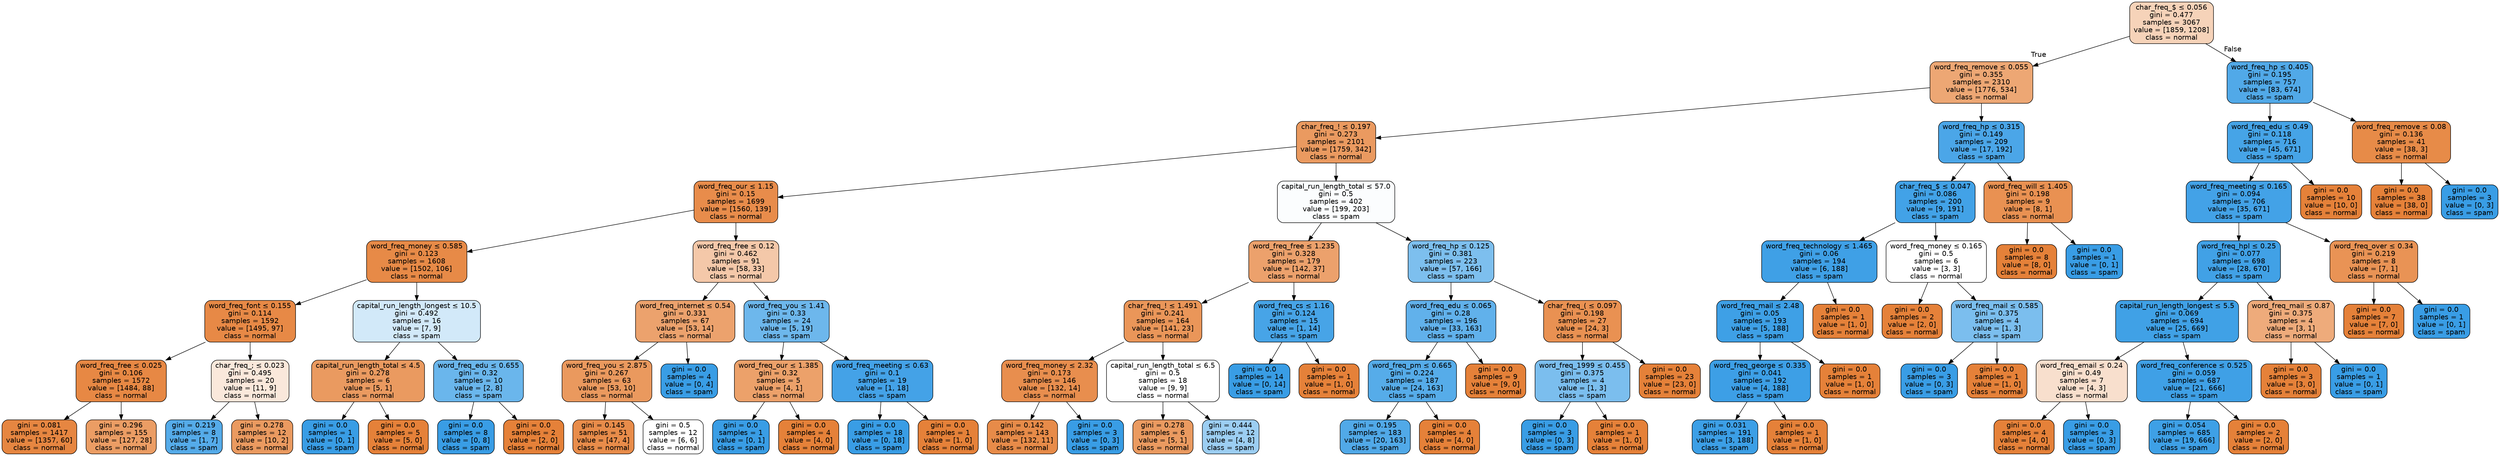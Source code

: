 digraph Tree {
node [shape=box, style="filled, rounded", color="black", fontname=helvetica] ;
edge [fontname=helvetica] ;
0 [label=<char_freq_$ &le; 0.056<br/>gini = 0.477<br/>samples = 3067<br/>value = [1859, 1208]<br/>class = normal>, fillcolor="#e5813959"] ;
1 [label=<word_freq_remove &le; 0.055<br/>gini = 0.355<br/>samples = 2310<br/>value = [1776, 534]<br/>class = normal>, fillcolor="#e58139b2"] ;
0 -> 1 [labeldistance=2.5, labelangle=45, headlabel="True"] ;
2 [label=<char_freq_! &le; 0.197<br/>gini = 0.273<br/>samples = 2101<br/>value = [1759, 342]<br/>class = normal>, fillcolor="#e58139cd"] ;
1 -> 2 ;
3 [label=<word_freq_our &le; 1.15<br/>gini = 0.15<br/>samples = 1699<br/>value = [1560, 139]<br/>class = normal>, fillcolor="#e58139e8"] ;
2 -> 3 ;
4 [label=<word_freq_money &le; 0.585<br/>gini = 0.123<br/>samples = 1608<br/>value = [1502, 106]<br/>class = normal>, fillcolor="#e58139ed"] ;
3 -> 4 ;
5 [label=<word_freq_font &le; 0.155<br/>gini = 0.114<br/>samples = 1592<br/>value = [1495, 97]<br/>class = normal>, fillcolor="#e58139ee"] ;
4 -> 5 ;
6 [label=<word_freq_free &le; 0.025<br/>gini = 0.106<br/>samples = 1572<br/>value = [1484, 88]<br/>class = normal>, fillcolor="#e58139f0"] ;
5 -> 6 ;
7 [label=<gini = 0.081<br/>samples = 1417<br/>value = [1357, 60]<br/>class = normal>, fillcolor="#e58139f4"] ;
6 -> 7 ;
8 [label=<gini = 0.296<br/>samples = 155<br/>value = [127, 28]<br/>class = normal>, fillcolor="#e58139c7"] ;
6 -> 8 ;
9 [label=<char_freq_; &le; 0.023<br/>gini = 0.495<br/>samples = 20<br/>value = [11, 9]<br/>class = normal>, fillcolor="#e581392e"] ;
5 -> 9 ;
10 [label=<gini = 0.219<br/>samples = 8<br/>value = [1, 7]<br/>class = spam>, fillcolor="#399de5db"] ;
9 -> 10 ;
11 [label=<gini = 0.278<br/>samples = 12<br/>value = [10, 2]<br/>class = normal>, fillcolor="#e58139cc"] ;
9 -> 11 ;
12 [label=<capital_run_length_longest &le; 10.5<br/>gini = 0.492<br/>samples = 16<br/>value = [7, 9]<br/>class = spam>, fillcolor="#399de539"] ;
4 -> 12 ;
13 [label=<capital_run_length_total &le; 4.5<br/>gini = 0.278<br/>samples = 6<br/>value = [5, 1]<br/>class = normal>, fillcolor="#e58139cc"] ;
12 -> 13 ;
14 [label=<gini = 0.0<br/>samples = 1<br/>value = [0, 1]<br/>class = spam>, fillcolor="#399de5ff"] ;
13 -> 14 ;
15 [label=<gini = 0.0<br/>samples = 5<br/>value = [5, 0]<br/>class = normal>, fillcolor="#e58139ff"] ;
13 -> 15 ;
16 [label=<word_freq_edu &le; 0.655<br/>gini = 0.32<br/>samples = 10<br/>value = [2, 8]<br/>class = spam>, fillcolor="#399de5bf"] ;
12 -> 16 ;
17 [label=<gini = 0.0<br/>samples = 8<br/>value = [0, 8]<br/>class = spam>, fillcolor="#399de5ff"] ;
16 -> 17 ;
18 [label=<gini = 0.0<br/>samples = 2<br/>value = [2, 0]<br/>class = normal>, fillcolor="#e58139ff"] ;
16 -> 18 ;
19 [label=<word_freq_free &le; 0.12<br/>gini = 0.462<br/>samples = 91<br/>value = [58, 33]<br/>class = normal>, fillcolor="#e581396e"] ;
3 -> 19 ;
20 [label=<word_freq_internet &le; 0.54<br/>gini = 0.331<br/>samples = 67<br/>value = [53, 14]<br/>class = normal>, fillcolor="#e58139bc"] ;
19 -> 20 ;
21 [label=<word_freq_you &le; 2.875<br/>gini = 0.267<br/>samples = 63<br/>value = [53, 10]<br/>class = normal>, fillcolor="#e58139cf"] ;
20 -> 21 ;
22 [label=<gini = 0.145<br/>samples = 51<br/>value = [47, 4]<br/>class = normal>, fillcolor="#e58139e9"] ;
21 -> 22 ;
23 [label=<gini = 0.5<br/>samples = 12<br/>value = [6, 6]<br/>class = normal>, fillcolor="#e5813900"] ;
21 -> 23 ;
24 [label=<gini = 0.0<br/>samples = 4<br/>value = [0, 4]<br/>class = spam>, fillcolor="#399de5ff"] ;
20 -> 24 ;
25 [label=<word_freq_you &le; 1.41<br/>gini = 0.33<br/>samples = 24<br/>value = [5, 19]<br/>class = spam>, fillcolor="#399de5bc"] ;
19 -> 25 ;
26 [label=<word_freq_our &le; 1.385<br/>gini = 0.32<br/>samples = 5<br/>value = [4, 1]<br/>class = normal>, fillcolor="#e58139bf"] ;
25 -> 26 ;
27 [label=<gini = 0.0<br/>samples = 1<br/>value = [0, 1]<br/>class = spam>, fillcolor="#399de5ff"] ;
26 -> 27 ;
28 [label=<gini = 0.0<br/>samples = 4<br/>value = [4, 0]<br/>class = normal>, fillcolor="#e58139ff"] ;
26 -> 28 ;
29 [label=<word_freq_meeting &le; 0.63<br/>gini = 0.1<br/>samples = 19<br/>value = [1, 18]<br/>class = spam>, fillcolor="#399de5f1"] ;
25 -> 29 ;
30 [label=<gini = 0.0<br/>samples = 18<br/>value = [0, 18]<br/>class = spam>, fillcolor="#399de5ff"] ;
29 -> 30 ;
31 [label=<gini = 0.0<br/>samples = 1<br/>value = [1, 0]<br/>class = normal>, fillcolor="#e58139ff"] ;
29 -> 31 ;
32 [label=<capital_run_length_total &le; 57.0<br/>gini = 0.5<br/>samples = 402<br/>value = [199, 203]<br/>class = spam>, fillcolor="#399de505"] ;
2 -> 32 ;
33 [label=<word_freq_free &le; 1.235<br/>gini = 0.328<br/>samples = 179<br/>value = [142, 37]<br/>class = normal>, fillcolor="#e58139bd"] ;
32 -> 33 ;
34 [label=<char_freq_! &le; 1.491<br/>gini = 0.241<br/>samples = 164<br/>value = [141, 23]<br/>class = normal>, fillcolor="#e58139d5"] ;
33 -> 34 ;
35 [label=<word_freq_money &le; 2.32<br/>gini = 0.173<br/>samples = 146<br/>value = [132, 14]<br/>class = normal>, fillcolor="#e58139e4"] ;
34 -> 35 ;
36 [label=<gini = 0.142<br/>samples = 143<br/>value = [132, 11]<br/>class = normal>, fillcolor="#e58139ea"] ;
35 -> 36 ;
37 [label=<gini = 0.0<br/>samples = 3<br/>value = [0, 3]<br/>class = spam>, fillcolor="#399de5ff"] ;
35 -> 37 ;
38 [label=<capital_run_length_total &le; 6.5<br/>gini = 0.5<br/>samples = 18<br/>value = [9, 9]<br/>class = normal>, fillcolor="#e5813900"] ;
34 -> 38 ;
39 [label=<gini = 0.278<br/>samples = 6<br/>value = [5, 1]<br/>class = normal>, fillcolor="#e58139cc"] ;
38 -> 39 ;
40 [label=<gini = 0.444<br/>samples = 12<br/>value = [4, 8]<br/>class = spam>, fillcolor="#399de57f"] ;
38 -> 40 ;
41 [label=<word_freq_cs &le; 1.16<br/>gini = 0.124<br/>samples = 15<br/>value = [1, 14]<br/>class = spam>, fillcolor="#399de5ed"] ;
33 -> 41 ;
42 [label=<gini = 0.0<br/>samples = 14<br/>value = [0, 14]<br/>class = spam>, fillcolor="#399de5ff"] ;
41 -> 42 ;
43 [label=<gini = 0.0<br/>samples = 1<br/>value = [1, 0]<br/>class = normal>, fillcolor="#e58139ff"] ;
41 -> 43 ;
44 [label=<word_freq_hp &le; 0.125<br/>gini = 0.381<br/>samples = 223<br/>value = [57, 166]<br/>class = spam>, fillcolor="#399de5a7"] ;
32 -> 44 ;
45 [label=<word_freq_edu &le; 0.065<br/>gini = 0.28<br/>samples = 196<br/>value = [33, 163]<br/>class = spam>, fillcolor="#399de5cb"] ;
44 -> 45 ;
46 [label=<word_freq_pm &le; 0.665<br/>gini = 0.224<br/>samples = 187<br/>value = [24, 163]<br/>class = spam>, fillcolor="#399de5d9"] ;
45 -> 46 ;
47 [label=<gini = 0.195<br/>samples = 183<br/>value = [20, 163]<br/>class = spam>, fillcolor="#399de5e0"] ;
46 -> 47 ;
48 [label=<gini = 0.0<br/>samples = 4<br/>value = [4, 0]<br/>class = normal>, fillcolor="#e58139ff"] ;
46 -> 48 ;
49 [label=<gini = 0.0<br/>samples = 9<br/>value = [9, 0]<br/>class = normal>, fillcolor="#e58139ff"] ;
45 -> 49 ;
50 [label=<char_freq_( &le; 0.097<br/>gini = 0.198<br/>samples = 27<br/>value = [24, 3]<br/>class = normal>, fillcolor="#e58139df"] ;
44 -> 50 ;
51 [label=<word_freq_1999 &le; 0.455<br/>gini = 0.375<br/>samples = 4<br/>value = [1, 3]<br/>class = spam>, fillcolor="#399de5aa"] ;
50 -> 51 ;
52 [label=<gini = 0.0<br/>samples = 3<br/>value = [0, 3]<br/>class = spam>, fillcolor="#399de5ff"] ;
51 -> 52 ;
53 [label=<gini = 0.0<br/>samples = 1<br/>value = [1, 0]<br/>class = normal>, fillcolor="#e58139ff"] ;
51 -> 53 ;
54 [label=<gini = 0.0<br/>samples = 23<br/>value = [23, 0]<br/>class = normal>, fillcolor="#e58139ff"] ;
50 -> 54 ;
55 [label=<word_freq_hp &le; 0.315<br/>gini = 0.149<br/>samples = 209<br/>value = [17, 192]<br/>class = spam>, fillcolor="#399de5e8"] ;
1 -> 55 ;
56 [label=<char_freq_$ &le; 0.047<br/>gini = 0.086<br/>samples = 200<br/>value = [9, 191]<br/>class = spam>, fillcolor="#399de5f3"] ;
55 -> 56 ;
57 [label=<word_freq_technology &le; 1.465<br/>gini = 0.06<br/>samples = 194<br/>value = [6, 188]<br/>class = spam>, fillcolor="#399de5f7"] ;
56 -> 57 ;
58 [label=<word_freq_mail &le; 2.48<br/>gini = 0.05<br/>samples = 193<br/>value = [5, 188]<br/>class = spam>, fillcolor="#399de5f8"] ;
57 -> 58 ;
59 [label=<word_freq_george &le; 0.335<br/>gini = 0.041<br/>samples = 192<br/>value = [4, 188]<br/>class = spam>, fillcolor="#399de5fa"] ;
58 -> 59 ;
60 [label=<gini = 0.031<br/>samples = 191<br/>value = [3, 188]<br/>class = spam>, fillcolor="#399de5fb"] ;
59 -> 60 ;
61 [label=<gini = 0.0<br/>samples = 1<br/>value = [1, 0]<br/>class = normal>, fillcolor="#e58139ff"] ;
59 -> 61 ;
62 [label=<gini = 0.0<br/>samples = 1<br/>value = [1, 0]<br/>class = normal>, fillcolor="#e58139ff"] ;
58 -> 62 ;
63 [label=<gini = 0.0<br/>samples = 1<br/>value = [1, 0]<br/>class = normal>, fillcolor="#e58139ff"] ;
57 -> 63 ;
64 [label=<word_freq_money &le; 0.165<br/>gini = 0.5<br/>samples = 6<br/>value = [3, 3]<br/>class = normal>, fillcolor="#e5813900"] ;
56 -> 64 ;
65 [label=<gini = 0.0<br/>samples = 2<br/>value = [2, 0]<br/>class = normal>, fillcolor="#e58139ff"] ;
64 -> 65 ;
66 [label=<word_freq_mail &le; 0.585<br/>gini = 0.375<br/>samples = 4<br/>value = [1, 3]<br/>class = spam>, fillcolor="#399de5aa"] ;
64 -> 66 ;
67 [label=<gini = 0.0<br/>samples = 3<br/>value = [0, 3]<br/>class = spam>, fillcolor="#399de5ff"] ;
66 -> 67 ;
68 [label=<gini = 0.0<br/>samples = 1<br/>value = [1, 0]<br/>class = normal>, fillcolor="#e58139ff"] ;
66 -> 68 ;
69 [label=<word_freq_will &le; 1.405<br/>gini = 0.198<br/>samples = 9<br/>value = [8, 1]<br/>class = normal>, fillcolor="#e58139df"] ;
55 -> 69 ;
70 [label=<gini = 0.0<br/>samples = 8<br/>value = [8, 0]<br/>class = normal>, fillcolor="#e58139ff"] ;
69 -> 70 ;
71 [label=<gini = 0.0<br/>samples = 1<br/>value = [0, 1]<br/>class = spam>, fillcolor="#399de5ff"] ;
69 -> 71 ;
72 [label=<word_freq_hp &le; 0.405<br/>gini = 0.195<br/>samples = 757<br/>value = [83, 674]<br/>class = spam>, fillcolor="#399de5e0"] ;
0 -> 72 [labeldistance=2.5, labelangle=-45, headlabel="False"] ;
73 [label=<word_freq_edu &le; 0.49<br/>gini = 0.118<br/>samples = 716<br/>value = [45, 671]<br/>class = spam>, fillcolor="#399de5ee"] ;
72 -> 73 ;
74 [label=<word_freq_meeting &le; 0.165<br/>gini = 0.094<br/>samples = 706<br/>value = [35, 671]<br/>class = spam>, fillcolor="#399de5f2"] ;
73 -> 74 ;
75 [label=<word_freq_hpl &le; 0.25<br/>gini = 0.077<br/>samples = 698<br/>value = [28, 670]<br/>class = spam>, fillcolor="#399de5f4"] ;
74 -> 75 ;
76 [label=<capital_run_length_longest &le; 5.5<br/>gini = 0.069<br/>samples = 694<br/>value = [25, 669]<br/>class = spam>, fillcolor="#399de5f5"] ;
75 -> 76 ;
77 [label=<word_freq_email &le; 0.24<br/>gini = 0.49<br/>samples = 7<br/>value = [4, 3]<br/>class = normal>, fillcolor="#e5813940"] ;
76 -> 77 ;
78 [label=<gini = 0.0<br/>samples = 4<br/>value = [4, 0]<br/>class = normal>, fillcolor="#e58139ff"] ;
77 -> 78 ;
79 [label=<gini = 0.0<br/>samples = 3<br/>value = [0, 3]<br/>class = spam>, fillcolor="#399de5ff"] ;
77 -> 79 ;
80 [label=<word_freq_conference &le; 0.525<br/>gini = 0.059<br/>samples = 687<br/>value = [21, 666]<br/>class = spam>, fillcolor="#399de5f7"] ;
76 -> 80 ;
81 [label=<gini = 0.054<br/>samples = 685<br/>value = [19, 666]<br/>class = spam>, fillcolor="#399de5f8"] ;
80 -> 81 ;
82 [label=<gini = 0.0<br/>samples = 2<br/>value = [2, 0]<br/>class = normal>, fillcolor="#e58139ff"] ;
80 -> 82 ;
83 [label=<word_freq_mail &le; 0.87<br/>gini = 0.375<br/>samples = 4<br/>value = [3, 1]<br/>class = normal>, fillcolor="#e58139aa"] ;
75 -> 83 ;
84 [label=<gini = 0.0<br/>samples = 3<br/>value = [3, 0]<br/>class = normal>, fillcolor="#e58139ff"] ;
83 -> 84 ;
85 [label=<gini = 0.0<br/>samples = 1<br/>value = [0, 1]<br/>class = spam>, fillcolor="#399de5ff"] ;
83 -> 85 ;
86 [label=<word_freq_over &le; 0.34<br/>gini = 0.219<br/>samples = 8<br/>value = [7, 1]<br/>class = normal>, fillcolor="#e58139db"] ;
74 -> 86 ;
87 [label=<gini = 0.0<br/>samples = 7<br/>value = [7, 0]<br/>class = normal>, fillcolor="#e58139ff"] ;
86 -> 87 ;
88 [label=<gini = 0.0<br/>samples = 1<br/>value = [0, 1]<br/>class = spam>, fillcolor="#399de5ff"] ;
86 -> 88 ;
89 [label=<gini = 0.0<br/>samples = 10<br/>value = [10, 0]<br/>class = normal>, fillcolor="#e58139ff"] ;
73 -> 89 ;
90 [label=<word_freq_remove &le; 0.08<br/>gini = 0.136<br/>samples = 41<br/>value = [38, 3]<br/>class = normal>, fillcolor="#e58139eb"] ;
72 -> 90 ;
91 [label=<gini = 0.0<br/>samples = 38<br/>value = [38, 0]<br/>class = normal>, fillcolor="#e58139ff"] ;
90 -> 91 ;
92 [label=<gini = 0.0<br/>samples = 3<br/>value = [0, 3]<br/>class = spam>, fillcolor="#399de5ff"] ;
90 -> 92 ;
}